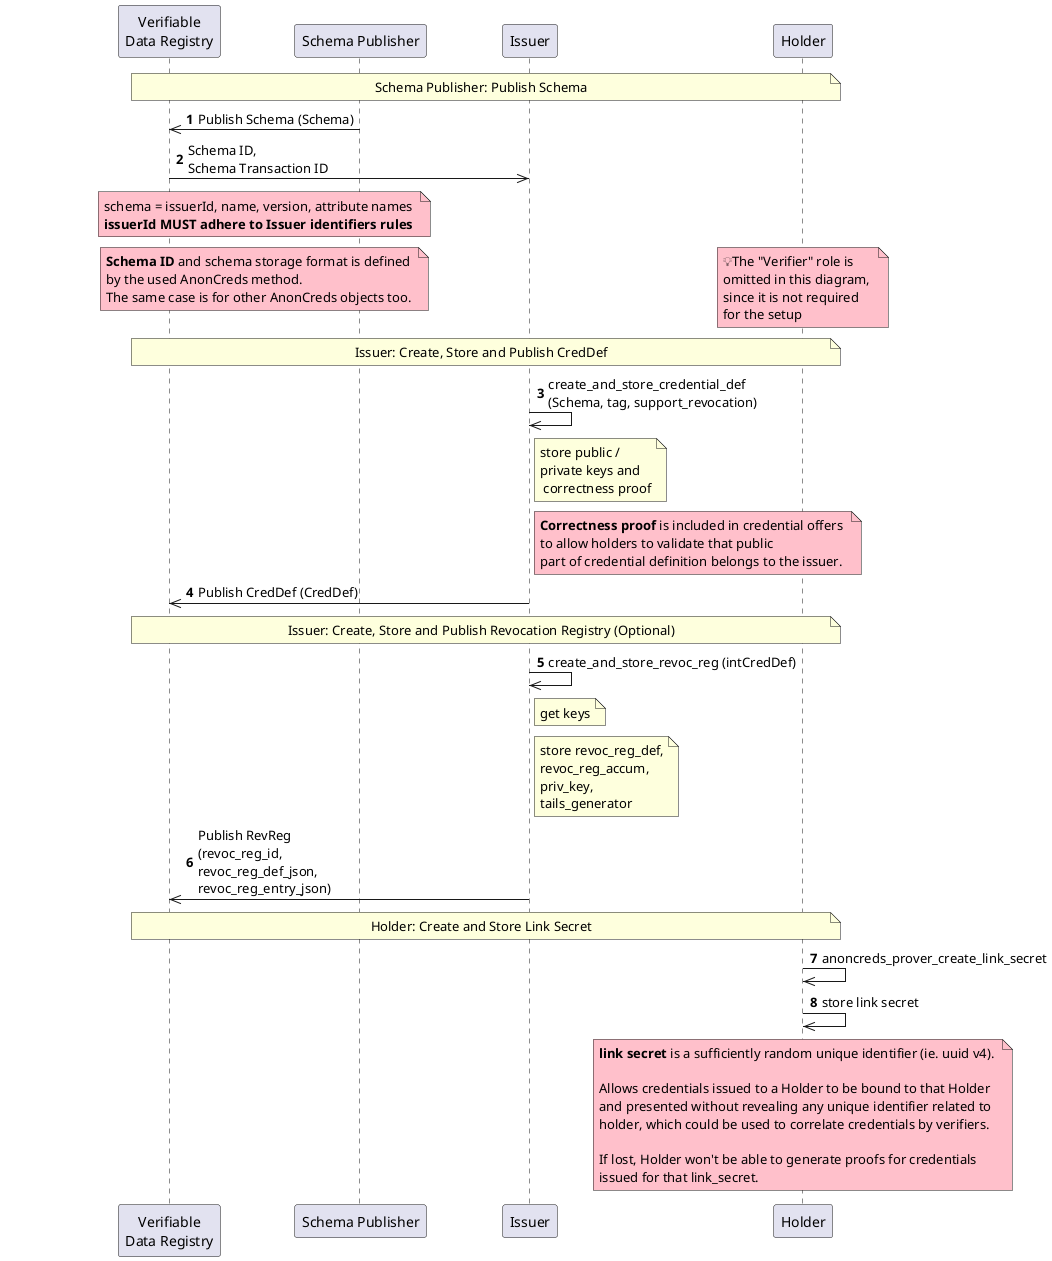 @startuml
autonumber

participant "Verifiable\nData Registry" as L
participant "Schema Publisher" as SP
participant Issuer as I
participant Holder as H

Note over L, H: Schema Publisher: Publish Schema

SP ->> L: Publish Schema (Schema)
L ->> I: Schema ID,\nSchema Transaction ID
Note over L, SP #pink: schema = issuerId, name, version, attribute names \n**issuerId MUST adhere to Issuer identifiers rules**
Note over L, SP #pink: **Schema ID** and schema storage format is defined \nby the used AnonCreds method. \nThe same case is for other AnonCreds objects too.
/ Note over H #pink: 💡The "Verifier" role is\nomitted in this diagram, \nsince it is not required\nfor the setup

Note over L, H: Issuer: Create, Store and Publish CredDef

I ->> I: create_and_store_credential_def\n(Schema, tag, support_revocation)
Note right of I: store public /\nprivate keys and\n correctness proof
Note right of I #pink: **Correctness proof** is included in credential offers \nto allow holders to validate that public \npart of credential definition belongs to the issuer.
I ->> L: Publish CredDef (CredDef)

Note over L, H: Issuer: Create, Store and Publish Revocation Registry (Optional)

I ->> I: create_and_store_revoc_reg (intCredDef)
Note right of I: get keys
Note right of I: store revoc_reg_def,\nrevoc_reg_accum,\npriv_key,\ntails_generator
I ->> L: Publish RevReg \n(revoc_reg_id,\nrevoc_reg_def_json,\nrevoc_reg_entry_json)

Note over L, H: Holder: Create and Store Link Secret

H ->> H: anoncreds_prover_create_link_secret
H ->> H: store link secret
Note over H #pink: **link secret** is a sufficiently random unique identifier (ie. uuid v4). \n\nAllows credentials issued to a Holder to be bound to that Holder \nand presented without revealing any unique identifier related to \nholder, which could be used to correlate credentials by verifiers. \n\nIf lost, Holder won't be able to generate proofs for credentials \nissued for that link_secret.

@enduml
